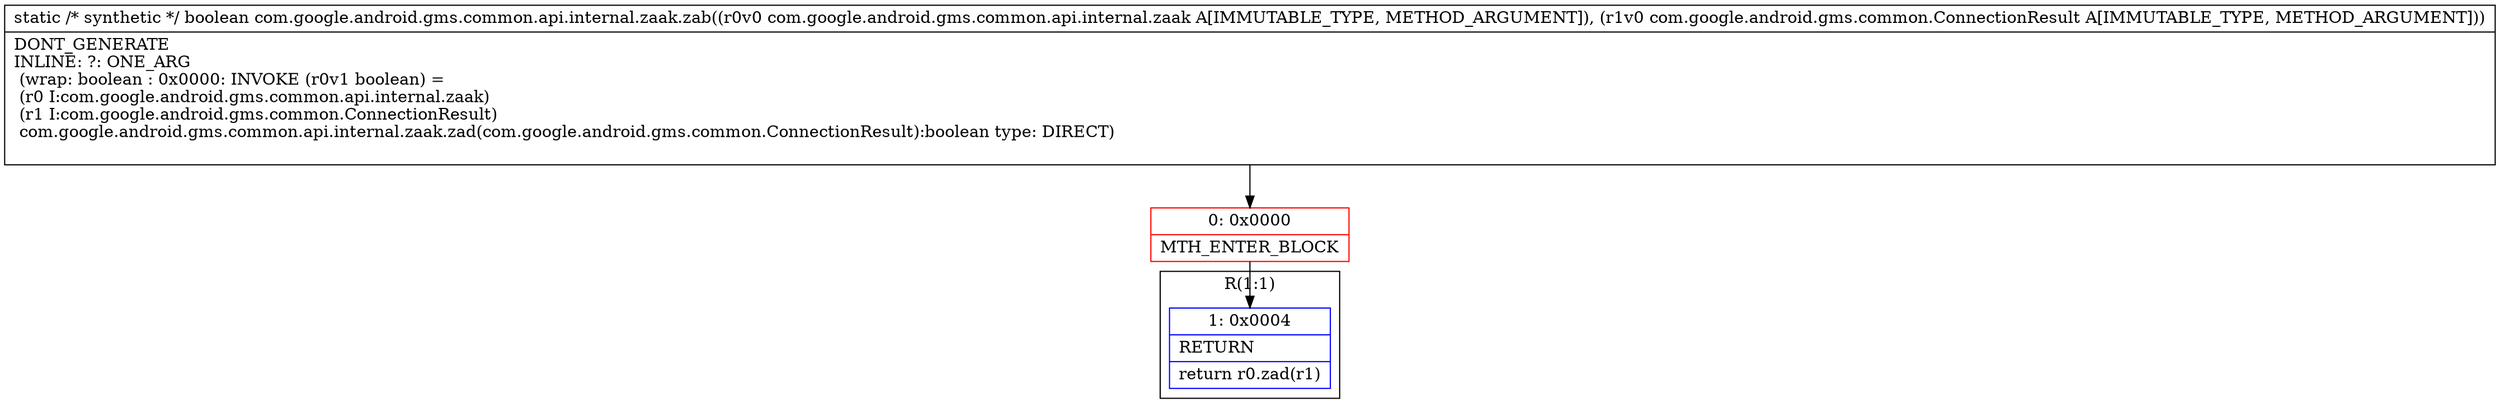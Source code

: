 digraph "CFG forcom.google.android.gms.common.api.internal.zaak.zab(Lcom\/google\/android\/gms\/common\/api\/internal\/zaak;Lcom\/google\/android\/gms\/common\/ConnectionResult;)Z" {
subgraph cluster_Region_248399183 {
label = "R(1:1)";
node [shape=record,color=blue];
Node_1 [shape=record,label="{1\:\ 0x0004|RETURN\l|return r0.zad(r1)\l}"];
}
Node_0 [shape=record,color=red,label="{0\:\ 0x0000|MTH_ENTER_BLOCK\l}"];
MethodNode[shape=record,label="{static \/* synthetic *\/ boolean com.google.android.gms.common.api.internal.zaak.zab((r0v0 com.google.android.gms.common.api.internal.zaak A[IMMUTABLE_TYPE, METHOD_ARGUMENT]), (r1v0 com.google.android.gms.common.ConnectionResult A[IMMUTABLE_TYPE, METHOD_ARGUMENT]))  | DONT_GENERATE\lINLINE: ?: ONE_ARG  \l  (wrap: boolean : 0x0000: INVOKE  (r0v1 boolean) = \l  (r0 I:com.google.android.gms.common.api.internal.zaak)\l  (r1 I:com.google.android.gms.common.ConnectionResult)\l com.google.android.gms.common.api.internal.zaak.zad(com.google.android.gms.common.ConnectionResult):boolean type: DIRECT)\l\l}"];
MethodNode -> Node_0;
Node_0 -> Node_1;
}

